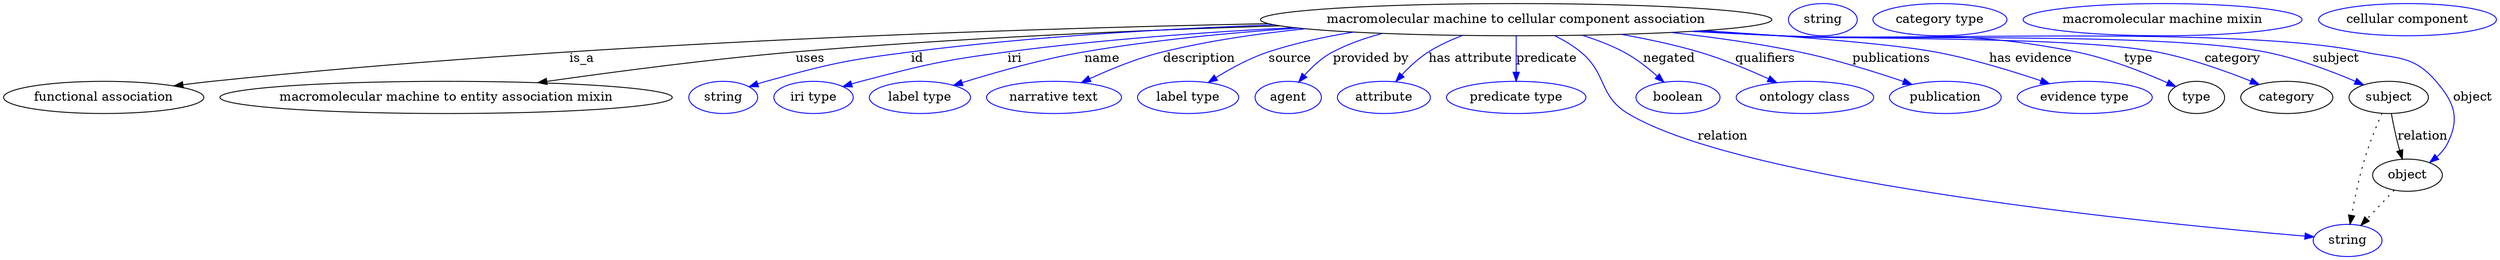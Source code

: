 digraph {
	graph [bb="0,0,2785.2,283"];
	node [label="\N"];
	"macromolecular machine to cellular component association"	[height=0.5,
		label="macromolecular machine to cellular component association",
		pos="1690.8,265",
		width=7.9437];
	"functional association"	[height=0.5,
		pos="111.79,178",
		width=3.1053];
	"macromolecular machine to cellular component association" -> "functional association"	[label=is_a,
		lp="646.79,221.5",
		pos="e,190.45,190.88 1413.6,260.53 1119.8,254.65 642.5,238.78 232.79,196 222.29,194.9 211.3,193.59 200.41,192.19"];
	"macromolecular machine to entity association mixin"	[height=0.5,
		pos="494.79,178",
		width=7.023];
	"macromolecular machine to cellular component association" -> "macromolecular machine to entity association mixin"	[label=uses,
		lp="901.29,221.5",
		pos="e,597.18,194.52 1426.3,258.12 1268.9,253.22 1065.2,244.45 884.79,229 791.06,220.97 685.22,207.1 607.48,196"];
	id	[color=blue,
		height=0.5,
		label=string,
		pos="803.79,178",
		width=1.0652];
	"macromolecular machine to cellular component association" -> id	[color=blue,
		label=id,
		lp="1020.8,221.5",
		pos="e,832.77,190 1419.8,259.24 1295.7,254.69 1146.9,245.9 1013.8,229 940.9,219.74 922.59,215.65 851.79,196 848.68,195.14 845.48,194.17 \
842.28,193.16",
		style=solid];
	iri	[color=blue,
		height=0.5,
		label="iri type",
		pos="904.79,178",
		width=1.2277];
	"macromolecular machine to cellular component association" -> iri	[color=blue,
		label=iri,
		lp="1129.8,221.5",
		pos="e,937.7,190.19 1441.9,256.09 1342.1,251 1226.2,242.65 1121.8,229 1048.1,219.36 1029.7,214.72 957.79,196 954.41,195.12 950.94,194.15 \
947.45,193.14",
		style=solid];
	name	[color=blue,
		height=0.5,
		label="label type",
		pos="1023.8,178",
		width=1.5707];
	"macromolecular machine to cellular component association" -> name	[color=blue,
		label=name,
		lp="1227.8,221.5",
		pos="e,1061.4,191.51 1447.4,255.54 1370.4,250.42 1285.2,242.19 1207.8,229 1160.7,220.97 1108.1,206.08 1071.3,194.64",
		style=solid];
	description	[color=blue,
		height=0.5,
		label="narrative text",
		pos="1173.8,178",
		width=2.0943];
	"macromolecular machine to cellular component association" -> description	[color=blue,
		label=description,
		lp="1336.3,221.5",
		pos="e,1204.5,194.62 1455.2,254.79 1402.3,249.51 1346.7,241.39 1295.8,229 1267.4,222.1 1237.1,209.68 1213.7,198.95",
		style=solid];
	source	[color=blue,
		height=0.5,
		label="label type",
		pos="1323.8,178",
		width=1.5707];
	"macromolecular machine to cellular component association" -> source	[color=blue,
		label=source,
		lp="1437.8,221.5",
		pos="e,1346.4,194.74 1508.7,251.05 1476.6,245.94 1443.8,238.84 1413.8,229 1393.2,222.24 1371.8,210.64 1355.1,200.31",
		style=solid];
	"provided by"	[color=blue,
		height=0.5,
		label=agent,
		pos="1435.8,178",
		width=1.0291];
	"macromolecular machine to cellular component association" -> "provided by"	[color=blue,
		label="provided by",
		lp="1528.3,221.5",
		pos="e,1447.5,195.15 1541.1,249.6 1521.9,244.57 1502.9,237.87 1485.8,229 1473.7,222.74 1462.7,212.52 1454.1,202.94",
		style=solid];
	"has attribute"	[color=blue,
		height=0.5,
		label=attribute,
		pos="1542.8,178",
		width=1.4443];
	"macromolecular machine to cellular component association" -> "has attribute"	[color=blue,
		label="has attribute",
		lp="1639.8,221.5",
		pos="e,1556.1,195.77 1630.8,247.31 1617.7,242.41 1604.4,236.34 1592.8,229 1581.9,222.09 1571.5,212.42 1563,203.42",
		style=solid];
	predicate	[color=blue,
		height=0.5,
		label="predicate type",
		pos="1690.8,178",
		width=2.1665];
	"macromolecular machine to cellular component association" -> predicate	[color=blue,
		label=predicate,
		lp="1724.8,221.5",
		pos="e,1690.8,196.18 1690.8,246.8 1690.8,235.16 1690.8,219.55 1690.8,206.24",
		style=solid];
	relation	[color=blue,
		height=0.5,
		label=string,
		pos="2619.8,18",
		width=1.0652];
	"macromolecular machine to cellular component association" -> relation	[color=blue,
		label=relation,
		lp="1921.8,134.5",
		pos="e,2582.1,21.986 1733.9,247.08 1743.9,242.08 1754.2,236.03 1762.8,229 1792.8,204.56 1782.7,180.04 1815.8,160 1945.4,81.489 2419.4,\
35.759 2572.1,22.825",
		style=solid];
	negated	[color=blue,
		height=0.5,
		label=boolean,
		pos="1871.8,178",
		width=1.2999];
	"macromolecular machine to cellular component association" -> negated	[color=blue,
		label=negated,
		lp="1861.8,221.5",
		pos="e,1856,194.99 1764.7,247.54 1780.3,242.66 1796.5,236.54 1810.8,229 1824.3,221.88 1837.6,211.46 1848.4,201.98",
		style=solid];
	qualifiers	[color=blue,
		height=0.5,
		label="ontology class",
		pos="2012.8,178",
		width=2.1304];
	"macromolecular machine to cellular component association" -> qualifiers	[color=blue,
		label=qualifiers,
		lp="1968.3,221.5",
		pos="e,1981.5,194.62 1808.6,248.54 1837.1,243.5 1867.3,237.07 1894.8,229 1921.3,221.22 1949.9,209.21 1972.3,198.91",
		style=solid];
	publications	[color=blue,
		height=0.5,
		label=publication,
		pos="2169.8,178",
		width=1.7332];
	"macromolecular machine to cellular component association" -> publications	[color=blue,
		label=publications,
		lp="2109.8,221.5",
		pos="e,2132.5,192.53 1863.8,250.61 1910.2,245.43 1960.1,238.41 2005.8,229 2045.9,220.72 2090.4,206.88 2122.8,195.85",
		style=solid];
	"has evidence"	[color=blue,
		height=0.5,
		label="evidence type",
		pos="2325.8,178",
		width=2.0943];
	"macromolecular machine to cellular component association" -> "has evidence"	[color=blue,
		label="has evidence",
		lp="2265.3,221.5",
		pos="e,2286.3,193.37 1900,252.69 2000.2,246.38 2108.9,238 2157.8,229 2198.5,221.51 2243.3,207.88 2276.4,196.74",
		style=solid];
	type	[height=0.5,
		pos="2450.8,178",
		width=0.86659];
	"macromolecular machine to cellular component association" -> type	[color=blue,
		label=type,
		lp="2385.8,221.5",
		pos="e,2427.6,190.2 1893.1,252.26 1924.2,250.48 1955.8,248.68 1985.8,247 2132.4,238.77 2171.7,257.61 2315.8,229 2352,221.8 2391.4,206.24 \
2418.3,194.38",
		style=solid];
	category	[height=0.5,
		pos="2551.8,178",
		width=1.4263];
	"macromolecular machine to cellular component association" -> category	[color=blue,
		label=category,
		lp="2491.3,221.5",
		pos="e,2520.9,192.5 1890.3,252.1 1922.2,250.31 1954.9,248.55 1985.8,247 2079.1,242.31 2314,246.31 2405.8,229 2442.6,222.06 2482.7,207.81 \
2511.5,196.29",
		style=solid];
	subject	[height=0.5,
		pos="2665.8,178",
		width=1.2277];
	"macromolecular machine to cellular component association" -> subject	[color=blue,
		label=subject,
		lp="2606.8,221.5",
		pos="e,2637.8,192.02 1888.3,251.95 1920.9,250.16 1954.3,248.43 1985.8,247 2106,241.54 2408.6,251.63 2526.8,229 2562.4,222.18 2601,207.65 \
2628.5,196",
		style=solid];
	object	[height=0.5,
		pos="2686.8,91",
		width=1.0832];
	"macromolecular machine to cellular component association" -> object	[color=blue,
		label=object,
		lp="2759.8,178",
		pos="e,2711.7,105.25 1886.7,251.89 1919.8,250.08 1953.8,248.37 1985.8,247 2130.4,240.84 2495.1,258.48 2636.8,229 2675.3,221 2693.1,225.74 \
2718.8,196 2739.2,172.38 2745.5,155.03 2731.8,127 2728.9,121.17 2724.6,116.02 2719.7,111.6",
		style=solid];
	association_type	[color=blue,
		height=0.5,
		label=string,
		pos="2032.8,265",
		width=1.0652];
	association_category	[color=blue,
		height=0.5,
		label="category type",
		pos="2163.8,265",
		width=2.0762];
	subject -> relation	[pos="e,2622.5,36.136 2658.2,160.24 2652.3,146.64 2644.2,126.88 2638.8,109 2632.5,88.265 2627.6,64.241 2624.3,46.231",
		style=dotted];
	subject -> object	[label=relation,
		lp="2703.8,134.5",
		pos="e,2681,108.98 2668.8,159.77 2670.6,150.09 2673,137.8 2675.8,127 2676.5,124.32 2677.2,121.53 2678.1,118.76"];
	"functional association_subject"	[color=blue,
		height=0.5,
		label="macromolecular machine mixin",
		pos="2412.8,265",
		width=4.3329];
	object -> relation	[pos="e,2634.6,34.713 2671.9,74.243 2663,64.775 2651.5,52.56 2641.5,42.024",
		style=dotted];
	"macromolecular machine to cellular component association_object"	[color=blue,
		height=0.5,
		label="cellular component",
		pos="2685.8,265",
		width=2.7623];
}
